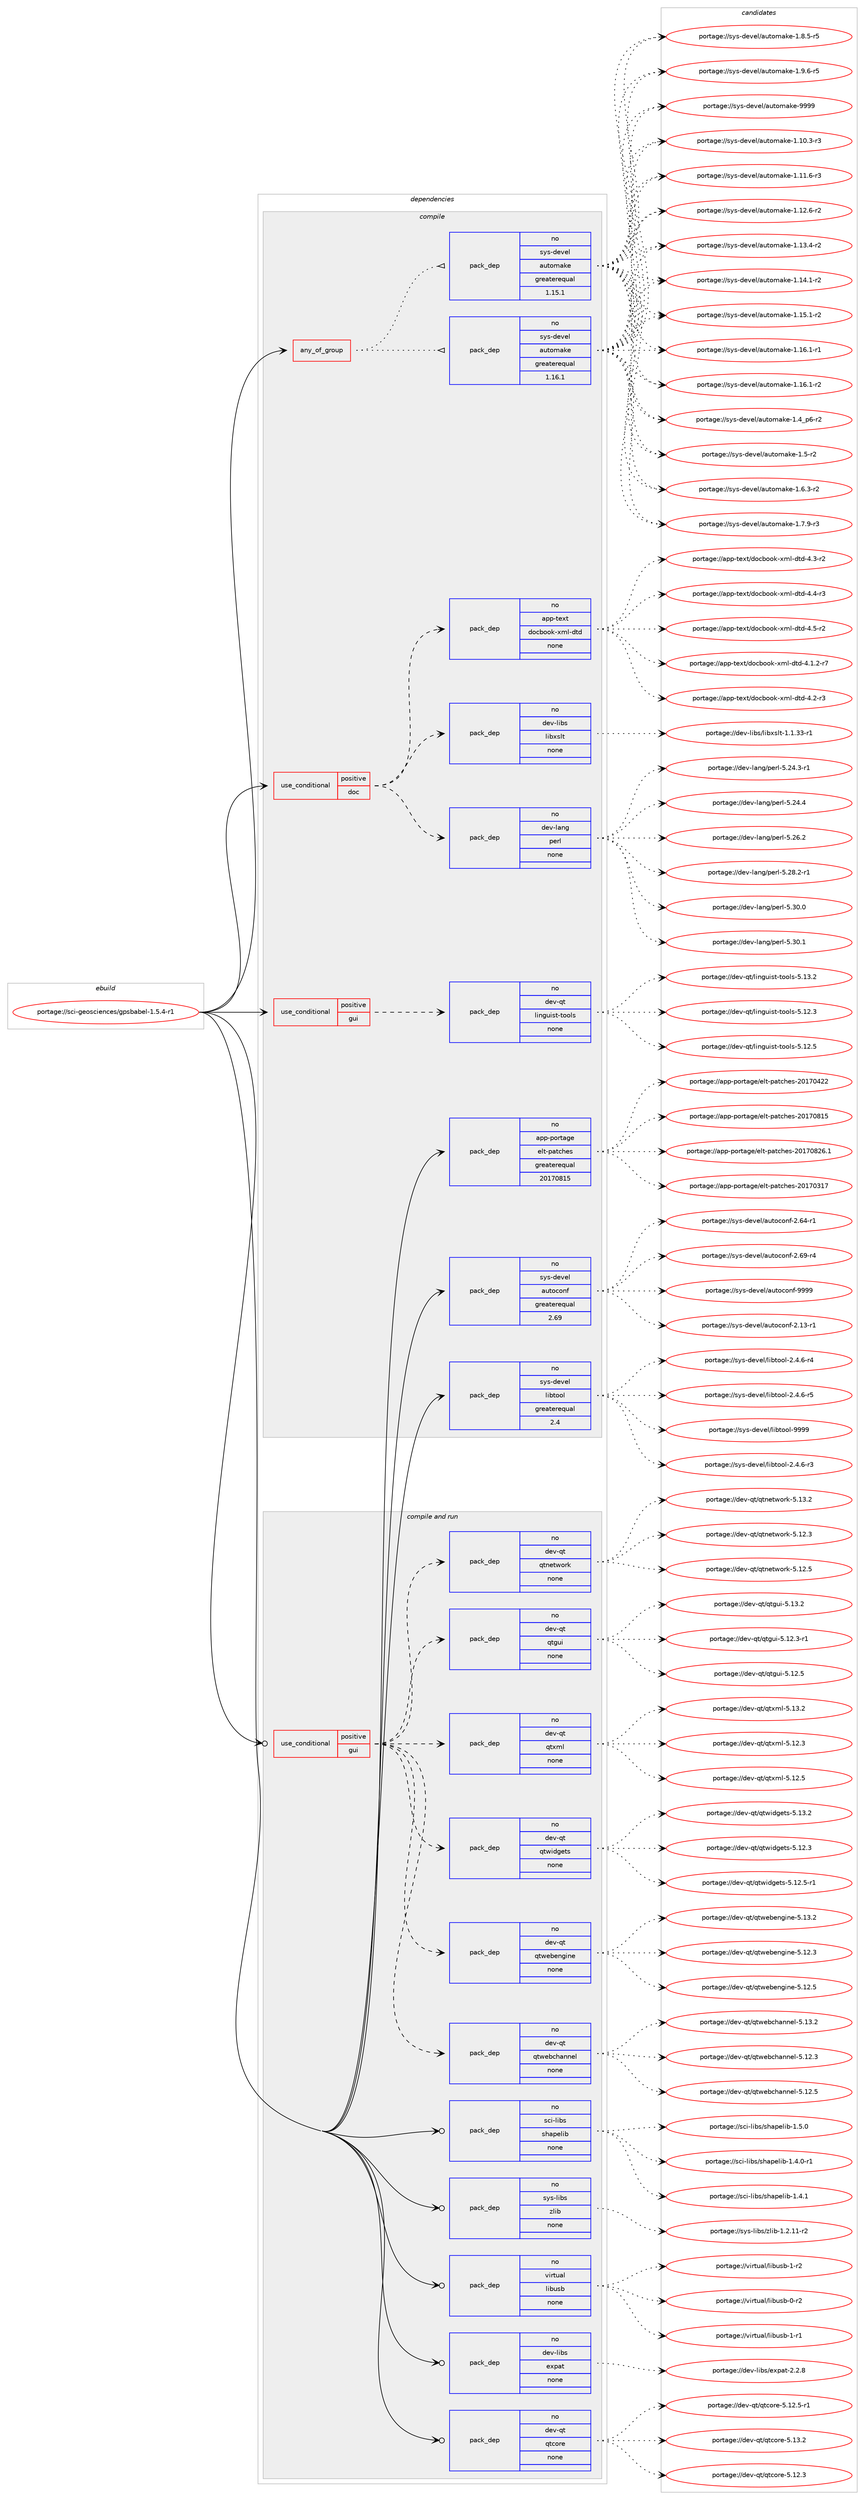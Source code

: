 digraph prolog {

# *************
# Graph options
# *************

newrank=true;
concentrate=true;
compound=true;
graph [rankdir=LR,fontname=Helvetica,fontsize=10,ranksep=1.5];#, ranksep=2.5, nodesep=0.2];
edge  [arrowhead=vee];
node  [fontname=Helvetica,fontsize=10];

# **********
# The ebuild
# **********

subgraph cluster_leftcol {
color=gray;
rank=same;
label=<<i>ebuild</i>>;
id [label="portage://sci-geosciences/gpsbabel-1.5.4-r1", color=red, width=4, href="../sci-geosciences/gpsbabel-1.5.4-r1.svg"];
}

# ****************
# The dependencies
# ****************

subgraph cluster_midcol {
color=gray;
label=<<i>dependencies</i>>;
subgraph cluster_compile {
fillcolor="#eeeeee";
style=filled;
label=<<i>compile</i>>;
subgraph any6362 {
dependency386909 [label=<<TABLE BORDER="0" CELLBORDER="1" CELLSPACING="0" CELLPADDING="4"><TR><TD CELLPADDING="10">any_of_group</TD></TR></TABLE>>, shape=none, color=red];subgraph pack284569 {
dependency386910 [label=<<TABLE BORDER="0" CELLBORDER="1" CELLSPACING="0" CELLPADDING="4" WIDTH="220"><TR><TD ROWSPAN="6" CELLPADDING="30">pack_dep</TD></TR><TR><TD WIDTH="110">no</TD></TR><TR><TD>sys-devel</TD></TR><TR><TD>automake</TD></TR><TR><TD>greaterequal</TD></TR><TR><TD>1.16.1</TD></TR></TABLE>>, shape=none, color=blue];
}
dependency386909:e -> dependency386910:w [weight=20,style="dotted",arrowhead="oinv"];
subgraph pack284570 {
dependency386911 [label=<<TABLE BORDER="0" CELLBORDER="1" CELLSPACING="0" CELLPADDING="4" WIDTH="220"><TR><TD ROWSPAN="6" CELLPADDING="30">pack_dep</TD></TR><TR><TD WIDTH="110">no</TD></TR><TR><TD>sys-devel</TD></TR><TR><TD>automake</TD></TR><TR><TD>greaterequal</TD></TR><TR><TD>1.15.1</TD></TR></TABLE>>, shape=none, color=blue];
}
dependency386909:e -> dependency386911:w [weight=20,style="dotted",arrowhead="oinv"];
}
id:e -> dependency386909:w [weight=20,style="solid",arrowhead="vee"];
subgraph cond95774 {
dependency386912 [label=<<TABLE BORDER="0" CELLBORDER="1" CELLSPACING="0" CELLPADDING="4"><TR><TD ROWSPAN="3" CELLPADDING="10">use_conditional</TD></TR><TR><TD>positive</TD></TR><TR><TD>doc</TD></TR></TABLE>>, shape=none, color=red];
subgraph pack284571 {
dependency386913 [label=<<TABLE BORDER="0" CELLBORDER="1" CELLSPACING="0" CELLPADDING="4" WIDTH="220"><TR><TD ROWSPAN="6" CELLPADDING="30">pack_dep</TD></TR><TR><TD WIDTH="110">no</TD></TR><TR><TD>app-text</TD></TR><TR><TD>docbook-xml-dtd</TD></TR><TR><TD>none</TD></TR><TR><TD></TD></TR></TABLE>>, shape=none, color=blue];
}
dependency386912:e -> dependency386913:w [weight=20,style="dashed",arrowhead="vee"];
subgraph pack284572 {
dependency386914 [label=<<TABLE BORDER="0" CELLBORDER="1" CELLSPACING="0" CELLPADDING="4" WIDTH="220"><TR><TD ROWSPAN="6" CELLPADDING="30">pack_dep</TD></TR><TR><TD WIDTH="110">no</TD></TR><TR><TD>dev-lang</TD></TR><TR><TD>perl</TD></TR><TR><TD>none</TD></TR><TR><TD></TD></TR></TABLE>>, shape=none, color=blue];
}
dependency386912:e -> dependency386914:w [weight=20,style="dashed",arrowhead="vee"];
subgraph pack284573 {
dependency386915 [label=<<TABLE BORDER="0" CELLBORDER="1" CELLSPACING="0" CELLPADDING="4" WIDTH="220"><TR><TD ROWSPAN="6" CELLPADDING="30">pack_dep</TD></TR><TR><TD WIDTH="110">no</TD></TR><TR><TD>dev-libs</TD></TR><TR><TD>libxslt</TD></TR><TR><TD>none</TD></TR><TR><TD></TD></TR></TABLE>>, shape=none, color=blue];
}
dependency386912:e -> dependency386915:w [weight=20,style="dashed",arrowhead="vee"];
}
id:e -> dependency386912:w [weight=20,style="solid",arrowhead="vee"];
subgraph cond95775 {
dependency386916 [label=<<TABLE BORDER="0" CELLBORDER="1" CELLSPACING="0" CELLPADDING="4"><TR><TD ROWSPAN="3" CELLPADDING="10">use_conditional</TD></TR><TR><TD>positive</TD></TR><TR><TD>gui</TD></TR></TABLE>>, shape=none, color=red];
subgraph pack284574 {
dependency386917 [label=<<TABLE BORDER="0" CELLBORDER="1" CELLSPACING="0" CELLPADDING="4" WIDTH="220"><TR><TD ROWSPAN="6" CELLPADDING="30">pack_dep</TD></TR><TR><TD WIDTH="110">no</TD></TR><TR><TD>dev-qt</TD></TR><TR><TD>linguist-tools</TD></TR><TR><TD>none</TD></TR><TR><TD></TD></TR></TABLE>>, shape=none, color=blue];
}
dependency386916:e -> dependency386917:w [weight=20,style="dashed",arrowhead="vee"];
}
id:e -> dependency386916:w [weight=20,style="solid",arrowhead="vee"];
subgraph pack284575 {
dependency386918 [label=<<TABLE BORDER="0" CELLBORDER="1" CELLSPACING="0" CELLPADDING="4" WIDTH="220"><TR><TD ROWSPAN="6" CELLPADDING="30">pack_dep</TD></TR><TR><TD WIDTH="110">no</TD></TR><TR><TD>app-portage</TD></TR><TR><TD>elt-patches</TD></TR><TR><TD>greaterequal</TD></TR><TR><TD>20170815</TD></TR></TABLE>>, shape=none, color=blue];
}
id:e -> dependency386918:w [weight=20,style="solid",arrowhead="vee"];
subgraph pack284576 {
dependency386919 [label=<<TABLE BORDER="0" CELLBORDER="1" CELLSPACING="0" CELLPADDING="4" WIDTH="220"><TR><TD ROWSPAN="6" CELLPADDING="30">pack_dep</TD></TR><TR><TD WIDTH="110">no</TD></TR><TR><TD>sys-devel</TD></TR><TR><TD>autoconf</TD></TR><TR><TD>greaterequal</TD></TR><TR><TD>2.69</TD></TR></TABLE>>, shape=none, color=blue];
}
id:e -> dependency386919:w [weight=20,style="solid",arrowhead="vee"];
subgraph pack284577 {
dependency386920 [label=<<TABLE BORDER="0" CELLBORDER="1" CELLSPACING="0" CELLPADDING="4" WIDTH="220"><TR><TD ROWSPAN="6" CELLPADDING="30">pack_dep</TD></TR><TR><TD WIDTH="110">no</TD></TR><TR><TD>sys-devel</TD></TR><TR><TD>libtool</TD></TR><TR><TD>greaterequal</TD></TR><TR><TD>2.4</TD></TR></TABLE>>, shape=none, color=blue];
}
id:e -> dependency386920:w [weight=20,style="solid",arrowhead="vee"];
}
subgraph cluster_compileandrun {
fillcolor="#eeeeee";
style=filled;
label=<<i>compile and run</i>>;
subgraph cond95776 {
dependency386921 [label=<<TABLE BORDER="0" CELLBORDER="1" CELLSPACING="0" CELLPADDING="4"><TR><TD ROWSPAN="3" CELLPADDING="10">use_conditional</TD></TR><TR><TD>positive</TD></TR><TR><TD>gui</TD></TR></TABLE>>, shape=none, color=red];
subgraph pack284578 {
dependency386922 [label=<<TABLE BORDER="0" CELLBORDER="1" CELLSPACING="0" CELLPADDING="4" WIDTH="220"><TR><TD ROWSPAN="6" CELLPADDING="30">pack_dep</TD></TR><TR><TD WIDTH="110">no</TD></TR><TR><TD>dev-qt</TD></TR><TR><TD>qtgui</TD></TR><TR><TD>none</TD></TR><TR><TD></TD></TR></TABLE>>, shape=none, color=blue];
}
dependency386921:e -> dependency386922:w [weight=20,style="dashed",arrowhead="vee"];
subgraph pack284579 {
dependency386923 [label=<<TABLE BORDER="0" CELLBORDER="1" CELLSPACING="0" CELLPADDING="4" WIDTH="220"><TR><TD ROWSPAN="6" CELLPADDING="30">pack_dep</TD></TR><TR><TD WIDTH="110">no</TD></TR><TR><TD>dev-qt</TD></TR><TR><TD>qtnetwork</TD></TR><TR><TD>none</TD></TR><TR><TD></TD></TR></TABLE>>, shape=none, color=blue];
}
dependency386921:e -> dependency386923:w [weight=20,style="dashed",arrowhead="vee"];
subgraph pack284580 {
dependency386924 [label=<<TABLE BORDER="0" CELLBORDER="1" CELLSPACING="0" CELLPADDING="4" WIDTH="220"><TR><TD ROWSPAN="6" CELLPADDING="30">pack_dep</TD></TR><TR><TD WIDTH="110">no</TD></TR><TR><TD>dev-qt</TD></TR><TR><TD>qtwebchannel</TD></TR><TR><TD>none</TD></TR><TR><TD></TD></TR></TABLE>>, shape=none, color=blue];
}
dependency386921:e -> dependency386924:w [weight=20,style="dashed",arrowhead="vee"];
subgraph pack284581 {
dependency386925 [label=<<TABLE BORDER="0" CELLBORDER="1" CELLSPACING="0" CELLPADDING="4" WIDTH="220"><TR><TD ROWSPAN="6" CELLPADDING="30">pack_dep</TD></TR><TR><TD WIDTH="110">no</TD></TR><TR><TD>dev-qt</TD></TR><TR><TD>qtwebengine</TD></TR><TR><TD>none</TD></TR><TR><TD></TD></TR></TABLE>>, shape=none, color=blue];
}
dependency386921:e -> dependency386925:w [weight=20,style="dashed",arrowhead="vee"];
subgraph pack284582 {
dependency386926 [label=<<TABLE BORDER="0" CELLBORDER="1" CELLSPACING="0" CELLPADDING="4" WIDTH="220"><TR><TD ROWSPAN="6" CELLPADDING="30">pack_dep</TD></TR><TR><TD WIDTH="110">no</TD></TR><TR><TD>dev-qt</TD></TR><TR><TD>qtwidgets</TD></TR><TR><TD>none</TD></TR><TR><TD></TD></TR></TABLE>>, shape=none, color=blue];
}
dependency386921:e -> dependency386926:w [weight=20,style="dashed",arrowhead="vee"];
subgraph pack284583 {
dependency386927 [label=<<TABLE BORDER="0" CELLBORDER="1" CELLSPACING="0" CELLPADDING="4" WIDTH="220"><TR><TD ROWSPAN="6" CELLPADDING="30">pack_dep</TD></TR><TR><TD WIDTH="110">no</TD></TR><TR><TD>dev-qt</TD></TR><TR><TD>qtxml</TD></TR><TR><TD>none</TD></TR><TR><TD></TD></TR></TABLE>>, shape=none, color=blue];
}
dependency386921:e -> dependency386927:w [weight=20,style="dashed",arrowhead="vee"];
}
id:e -> dependency386921:w [weight=20,style="solid",arrowhead="odotvee"];
subgraph pack284584 {
dependency386928 [label=<<TABLE BORDER="0" CELLBORDER="1" CELLSPACING="0" CELLPADDING="4" WIDTH="220"><TR><TD ROWSPAN="6" CELLPADDING="30">pack_dep</TD></TR><TR><TD WIDTH="110">no</TD></TR><TR><TD>dev-libs</TD></TR><TR><TD>expat</TD></TR><TR><TD>none</TD></TR><TR><TD></TD></TR></TABLE>>, shape=none, color=blue];
}
id:e -> dependency386928:w [weight=20,style="solid",arrowhead="odotvee"];
subgraph pack284585 {
dependency386929 [label=<<TABLE BORDER="0" CELLBORDER="1" CELLSPACING="0" CELLPADDING="4" WIDTH="220"><TR><TD ROWSPAN="6" CELLPADDING="30">pack_dep</TD></TR><TR><TD WIDTH="110">no</TD></TR><TR><TD>dev-qt</TD></TR><TR><TD>qtcore</TD></TR><TR><TD>none</TD></TR><TR><TD></TD></TR></TABLE>>, shape=none, color=blue];
}
id:e -> dependency386929:w [weight=20,style="solid",arrowhead="odotvee"];
subgraph pack284586 {
dependency386930 [label=<<TABLE BORDER="0" CELLBORDER="1" CELLSPACING="0" CELLPADDING="4" WIDTH="220"><TR><TD ROWSPAN="6" CELLPADDING="30">pack_dep</TD></TR><TR><TD WIDTH="110">no</TD></TR><TR><TD>sci-libs</TD></TR><TR><TD>shapelib</TD></TR><TR><TD>none</TD></TR><TR><TD></TD></TR></TABLE>>, shape=none, color=blue];
}
id:e -> dependency386930:w [weight=20,style="solid",arrowhead="odotvee"];
subgraph pack284587 {
dependency386931 [label=<<TABLE BORDER="0" CELLBORDER="1" CELLSPACING="0" CELLPADDING="4" WIDTH="220"><TR><TD ROWSPAN="6" CELLPADDING="30">pack_dep</TD></TR><TR><TD WIDTH="110">no</TD></TR><TR><TD>sys-libs</TD></TR><TR><TD>zlib</TD></TR><TR><TD>none</TD></TR><TR><TD></TD></TR></TABLE>>, shape=none, color=blue];
}
id:e -> dependency386931:w [weight=20,style="solid",arrowhead="odotvee"];
subgraph pack284588 {
dependency386932 [label=<<TABLE BORDER="0" CELLBORDER="1" CELLSPACING="0" CELLPADDING="4" WIDTH="220"><TR><TD ROWSPAN="6" CELLPADDING="30">pack_dep</TD></TR><TR><TD WIDTH="110">no</TD></TR><TR><TD>virtual</TD></TR><TR><TD>libusb</TD></TR><TR><TD>none</TD></TR><TR><TD></TD></TR></TABLE>>, shape=none, color=blue];
}
id:e -> dependency386932:w [weight=20,style="solid",arrowhead="odotvee"];
}
subgraph cluster_run {
fillcolor="#eeeeee";
style=filled;
label=<<i>run</i>>;
}
}

# **************
# The candidates
# **************

subgraph cluster_choices {
rank=same;
color=gray;
label=<<i>candidates</i>>;

subgraph choice284569 {
color=black;
nodesep=1;
choiceportage11512111545100101118101108479711711611110997107101454946494846514511451 [label="portage://sys-devel/automake-1.10.3-r3", color=red, width=4,href="../sys-devel/automake-1.10.3-r3.svg"];
choiceportage11512111545100101118101108479711711611110997107101454946494946544511451 [label="portage://sys-devel/automake-1.11.6-r3", color=red, width=4,href="../sys-devel/automake-1.11.6-r3.svg"];
choiceportage11512111545100101118101108479711711611110997107101454946495046544511450 [label="portage://sys-devel/automake-1.12.6-r2", color=red, width=4,href="../sys-devel/automake-1.12.6-r2.svg"];
choiceportage11512111545100101118101108479711711611110997107101454946495146524511450 [label="portage://sys-devel/automake-1.13.4-r2", color=red, width=4,href="../sys-devel/automake-1.13.4-r2.svg"];
choiceportage11512111545100101118101108479711711611110997107101454946495246494511450 [label="portage://sys-devel/automake-1.14.1-r2", color=red, width=4,href="../sys-devel/automake-1.14.1-r2.svg"];
choiceportage11512111545100101118101108479711711611110997107101454946495346494511450 [label="portage://sys-devel/automake-1.15.1-r2", color=red, width=4,href="../sys-devel/automake-1.15.1-r2.svg"];
choiceportage11512111545100101118101108479711711611110997107101454946495446494511449 [label="portage://sys-devel/automake-1.16.1-r1", color=red, width=4,href="../sys-devel/automake-1.16.1-r1.svg"];
choiceportage11512111545100101118101108479711711611110997107101454946495446494511450 [label="portage://sys-devel/automake-1.16.1-r2", color=red, width=4,href="../sys-devel/automake-1.16.1-r2.svg"];
choiceportage115121115451001011181011084797117116111109971071014549465295112544511450 [label="portage://sys-devel/automake-1.4_p6-r2", color=red, width=4,href="../sys-devel/automake-1.4_p6-r2.svg"];
choiceportage11512111545100101118101108479711711611110997107101454946534511450 [label="portage://sys-devel/automake-1.5-r2", color=red, width=4,href="../sys-devel/automake-1.5-r2.svg"];
choiceportage115121115451001011181011084797117116111109971071014549465446514511450 [label="portage://sys-devel/automake-1.6.3-r2", color=red, width=4,href="../sys-devel/automake-1.6.3-r2.svg"];
choiceportage115121115451001011181011084797117116111109971071014549465546574511451 [label="portage://sys-devel/automake-1.7.9-r3", color=red, width=4,href="../sys-devel/automake-1.7.9-r3.svg"];
choiceportage115121115451001011181011084797117116111109971071014549465646534511453 [label="portage://sys-devel/automake-1.8.5-r5", color=red, width=4,href="../sys-devel/automake-1.8.5-r5.svg"];
choiceportage115121115451001011181011084797117116111109971071014549465746544511453 [label="portage://sys-devel/automake-1.9.6-r5", color=red, width=4,href="../sys-devel/automake-1.9.6-r5.svg"];
choiceportage115121115451001011181011084797117116111109971071014557575757 [label="portage://sys-devel/automake-9999", color=red, width=4,href="../sys-devel/automake-9999.svg"];
dependency386910:e -> choiceportage11512111545100101118101108479711711611110997107101454946494846514511451:w [style=dotted,weight="100"];
dependency386910:e -> choiceportage11512111545100101118101108479711711611110997107101454946494946544511451:w [style=dotted,weight="100"];
dependency386910:e -> choiceportage11512111545100101118101108479711711611110997107101454946495046544511450:w [style=dotted,weight="100"];
dependency386910:e -> choiceportage11512111545100101118101108479711711611110997107101454946495146524511450:w [style=dotted,weight="100"];
dependency386910:e -> choiceportage11512111545100101118101108479711711611110997107101454946495246494511450:w [style=dotted,weight="100"];
dependency386910:e -> choiceportage11512111545100101118101108479711711611110997107101454946495346494511450:w [style=dotted,weight="100"];
dependency386910:e -> choiceportage11512111545100101118101108479711711611110997107101454946495446494511449:w [style=dotted,weight="100"];
dependency386910:e -> choiceportage11512111545100101118101108479711711611110997107101454946495446494511450:w [style=dotted,weight="100"];
dependency386910:e -> choiceportage115121115451001011181011084797117116111109971071014549465295112544511450:w [style=dotted,weight="100"];
dependency386910:e -> choiceportage11512111545100101118101108479711711611110997107101454946534511450:w [style=dotted,weight="100"];
dependency386910:e -> choiceportage115121115451001011181011084797117116111109971071014549465446514511450:w [style=dotted,weight="100"];
dependency386910:e -> choiceportage115121115451001011181011084797117116111109971071014549465546574511451:w [style=dotted,weight="100"];
dependency386910:e -> choiceportage115121115451001011181011084797117116111109971071014549465646534511453:w [style=dotted,weight="100"];
dependency386910:e -> choiceportage115121115451001011181011084797117116111109971071014549465746544511453:w [style=dotted,weight="100"];
dependency386910:e -> choiceportage115121115451001011181011084797117116111109971071014557575757:w [style=dotted,weight="100"];
}
subgraph choice284570 {
color=black;
nodesep=1;
choiceportage11512111545100101118101108479711711611110997107101454946494846514511451 [label="portage://sys-devel/automake-1.10.3-r3", color=red, width=4,href="../sys-devel/automake-1.10.3-r3.svg"];
choiceportage11512111545100101118101108479711711611110997107101454946494946544511451 [label="portage://sys-devel/automake-1.11.6-r3", color=red, width=4,href="../sys-devel/automake-1.11.6-r3.svg"];
choiceportage11512111545100101118101108479711711611110997107101454946495046544511450 [label="portage://sys-devel/automake-1.12.6-r2", color=red, width=4,href="../sys-devel/automake-1.12.6-r2.svg"];
choiceportage11512111545100101118101108479711711611110997107101454946495146524511450 [label="portage://sys-devel/automake-1.13.4-r2", color=red, width=4,href="../sys-devel/automake-1.13.4-r2.svg"];
choiceportage11512111545100101118101108479711711611110997107101454946495246494511450 [label="portage://sys-devel/automake-1.14.1-r2", color=red, width=4,href="../sys-devel/automake-1.14.1-r2.svg"];
choiceportage11512111545100101118101108479711711611110997107101454946495346494511450 [label="portage://sys-devel/automake-1.15.1-r2", color=red, width=4,href="../sys-devel/automake-1.15.1-r2.svg"];
choiceportage11512111545100101118101108479711711611110997107101454946495446494511449 [label="portage://sys-devel/automake-1.16.1-r1", color=red, width=4,href="../sys-devel/automake-1.16.1-r1.svg"];
choiceportage11512111545100101118101108479711711611110997107101454946495446494511450 [label="portage://sys-devel/automake-1.16.1-r2", color=red, width=4,href="../sys-devel/automake-1.16.1-r2.svg"];
choiceportage115121115451001011181011084797117116111109971071014549465295112544511450 [label="portage://sys-devel/automake-1.4_p6-r2", color=red, width=4,href="../sys-devel/automake-1.4_p6-r2.svg"];
choiceportage11512111545100101118101108479711711611110997107101454946534511450 [label="portage://sys-devel/automake-1.5-r2", color=red, width=4,href="../sys-devel/automake-1.5-r2.svg"];
choiceportage115121115451001011181011084797117116111109971071014549465446514511450 [label="portage://sys-devel/automake-1.6.3-r2", color=red, width=4,href="../sys-devel/automake-1.6.3-r2.svg"];
choiceportage115121115451001011181011084797117116111109971071014549465546574511451 [label="portage://sys-devel/automake-1.7.9-r3", color=red, width=4,href="../sys-devel/automake-1.7.9-r3.svg"];
choiceportage115121115451001011181011084797117116111109971071014549465646534511453 [label="portage://sys-devel/automake-1.8.5-r5", color=red, width=4,href="../sys-devel/automake-1.8.5-r5.svg"];
choiceportage115121115451001011181011084797117116111109971071014549465746544511453 [label="portage://sys-devel/automake-1.9.6-r5", color=red, width=4,href="../sys-devel/automake-1.9.6-r5.svg"];
choiceportage115121115451001011181011084797117116111109971071014557575757 [label="portage://sys-devel/automake-9999", color=red, width=4,href="../sys-devel/automake-9999.svg"];
dependency386911:e -> choiceportage11512111545100101118101108479711711611110997107101454946494846514511451:w [style=dotted,weight="100"];
dependency386911:e -> choiceportage11512111545100101118101108479711711611110997107101454946494946544511451:w [style=dotted,weight="100"];
dependency386911:e -> choiceportage11512111545100101118101108479711711611110997107101454946495046544511450:w [style=dotted,weight="100"];
dependency386911:e -> choiceportage11512111545100101118101108479711711611110997107101454946495146524511450:w [style=dotted,weight="100"];
dependency386911:e -> choiceportage11512111545100101118101108479711711611110997107101454946495246494511450:w [style=dotted,weight="100"];
dependency386911:e -> choiceportage11512111545100101118101108479711711611110997107101454946495346494511450:w [style=dotted,weight="100"];
dependency386911:e -> choiceportage11512111545100101118101108479711711611110997107101454946495446494511449:w [style=dotted,weight="100"];
dependency386911:e -> choiceportage11512111545100101118101108479711711611110997107101454946495446494511450:w [style=dotted,weight="100"];
dependency386911:e -> choiceportage115121115451001011181011084797117116111109971071014549465295112544511450:w [style=dotted,weight="100"];
dependency386911:e -> choiceportage11512111545100101118101108479711711611110997107101454946534511450:w [style=dotted,weight="100"];
dependency386911:e -> choiceportage115121115451001011181011084797117116111109971071014549465446514511450:w [style=dotted,weight="100"];
dependency386911:e -> choiceportage115121115451001011181011084797117116111109971071014549465546574511451:w [style=dotted,weight="100"];
dependency386911:e -> choiceportage115121115451001011181011084797117116111109971071014549465646534511453:w [style=dotted,weight="100"];
dependency386911:e -> choiceportage115121115451001011181011084797117116111109971071014549465746544511453:w [style=dotted,weight="100"];
dependency386911:e -> choiceportage115121115451001011181011084797117116111109971071014557575757:w [style=dotted,weight="100"];
}
subgraph choice284571 {
color=black;
nodesep=1;
choiceportage971121124511610112011647100111999811111110745120109108451001161004552464946504511455 [label="portage://app-text/docbook-xml-dtd-4.1.2-r7", color=red, width=4,href="../app-text/docbook-xml-dtd-4.1.2-r7.svg"];
choiceportage97112112451161011201164710011199981111111074512010910845100116100455246504511451 [label="portage://app-text/docbook-xml-dtd-4.2-r3", color=red, width=4,href="../app-text/docbook-xml-dtd-4.2-r3.svg"];
choiceportage97112112451161011201164710011199981111111074512010910845100116100455246514511450 [label="portage://app-text/docbook-xml-dtd-4.3-r2", color=red, width=4,href="../app-text/docbook-xml-dtd-4.3-r2.svg"];
choiceportage97112112451161011201164710011199981111111074512010910845100116100455246524511451 [label="portage://app-text/docbook-xml-dtd-4.4-r3", color=red, width=4,href="../app-text/docbook-xml-dtd-4.4-r3.svg"];
choiceportage97112112451161011201164710011199981111111074512010910845100116100455246534511450 [label="portage://app-text/docbook-xml-dtd-4.5-r2", color=red, width=4,href="../app-text/docbook-xml-dtd-4.5-r2.svg"];
dependency386913:e -> choiceportage971121124511610112011647100111999811111110745120109108451001161004552464946504511455:w [style=dotted,weight="100"];
dependency386913:e -> choiceportage97112112451161011201164710011199981111111074512010910845100116100455246504511451:w [style=dotted,weight="100"];
dependency386913:e -> choiceportage97112112451161011201164710011199981111111074512010910845100116100455246514511450:w [style=dotted,weight="100"];
dependency386913:e -> choiceportage97112112451161011201164710011199981111111074512010910845100116100455246524511451:w [style=dotted,weight="100"];
dependency386913:e -> choiceportage97112112451161011201164710011199981111111074512010910845100116100455246534511450:w [style=dotted,weight="100"];
}
subgraph choice284572 {
color=black;
nodesep=1;
choiceportage100101118451089711010347112101114108455346505246514511449 [label="portage://dev-lang/perl-5.24.3-r1", color=red, width=4,href="../dev-lang/perl-5.24.3-r1.svg"];
choiceportage10010111845108971101034711210111410845534650524652 [label="portage://dev-lang/perl-5.24.4", color=red, width=4,href="../dev-lang/perl-5.24.4.svg"];
choiceportage10010111845108971101034711210111410845534650544650 [label="portage://dev-lang/perl-5.26.2", color=red, width=4,href="../dev-lang/perl-5.26.2.svg"];
choiceportage100101118451089711010347112101114108455346505646504511449 [label="portage://dev-lang/perl-5.28.2-r1", color=red, width=4,href="../dev-lang/perl-5.28.2-r1.svg"];
choiceportage10010111845108971101034711210111410845534651484648 [label="portage://dev-lang/perl-5.30.0", color=red, width=4,href="../dev-lang/perl-5.30.0.svg"];
choiceportage10010111845108971101034711210111410845534651484649 [label="portage://dev-lang/perl-5.30.1", color=red, width=4,href="../dev-lang/perl-5.30.1.svg"];
dependency386914:e -> choiceportage100101118451089711010347112101114108455346505246514511449:w [style=dotted,weight="100"];
dependency386914:e -> choiceportage10010111845108971101034711210111410845534650524652:w [style=dotted,weight="100"];
dependency386914:e -> choiceportage10010111845108971101034711210111410845534650544650:w [style=dotted,weight="100"];
dependency386914:e -> choiceportage100101118451089711010347112101114108455346505646504511449:w [style=dotted,weight="100"];
dependency386914:e -> choiceportage10010111845108971101034711210111410845534651484648:w [style=dotted,weight="100"];
dependency386914:e -> choiceportage10010111845108971101034711210111410845534651484649:w [style=dotted,weight="100"];
}
subgraph choice284573 {
color=black;
nodesep=1;
choiceportage10010111845108105981154710810598120115108116454946494651514511449 [label="portage://dev-libs/libxslt-1.1.33-r1", color=red, width=4,href="../dev-libs/libxslt-1.1.33-r1.svg"];
dependency386915:e -> choiceportage10010111845108105981154710810598120115108116454946494651514511449:w [style=dotted,weight="100"];
}
subgraph choice284574 {
color=black;
nodesep=1;
choiceportage10010111845113116471081051101031171051151164511611111110811545534649504651 [label="portage://dev-qt/linguist-tools-5.12.3", color=red, width=4,href="../dev-qt/linguist-tools-5.12.3.svg"];
choiceportage10010111845113116471081051101031171051151164511611111110811545534649504653 [label="portage://dev-qt/linguist-tools-5.12.5", color=red, width=4,href="../dev-qt/linguist-tools-5.12.5.svg"];
choiceportage10010111845113116471081051101031171051151164511611111110811545534649514650 [label="portage://dev-qt/linguist-tools-5.13.2", color=red, width=4,href="../dev-qt/linguist-tools-5.13.2.svg"];
dependency386917:e -> choiceportage10010111845113116471081051101031171051151164511611111110811545534649504651:w [style=dotted,weight="100"];
dependency386917:e -> choiceportage10010111845113116471081051101031171051151164511611111110811545534649504653:w [style=dotted,weight="100"];
dependency386917:e -> choiceportage10010111845113116471081051101031171051151164511611111110811545534649514650:w [style=dotted,weight="100"];
}
subgraph choice284575 {
color=black;
nodesep=1;
choiceportage97112112451121111141169710310147101108116451129711699104101115455048495548514955 [label="portage://app-portage/elt-patches-20170317", color=red, width=4,href="../app-portage/elt-patches-20170317.svg"];
choiceportage97112112451121111141169710310147101108116451129711699104101115455048495548525050 [label="portage://app-portage/elt-patches-20170422", color=red, width=4,href="../app-portage/elt-patches-20170422.svg"];
choiceportage97112112451121111141169710310147101108116451129711699104101115455048495548564953 [label="portage://app-portage/elt-patches-20170815", color=red, width=4,href="../app-portage/elt-patches-20170815.svg"];
choiceportage971121124511211111411697103101471011081164511297116991041011154550484955485650544649 [label="portage://app-portage/elt-patches-20170826.1", color=red, width=4,href="../app-portage/elt-patches-20170826.1.svg"];
dependency386918:e -> choiceportage97112112451121111141169710310147101108116451129711699104101115455048495548514955:w [style=dotted,weight="100"];
dependency386918:e -> choiceportage97112112451121111141169710310147101108116451129711699104101115455048495548525050:w [style=dotted,weight="100"];
dependency386918:e -> choiceportage97112112451121111141169710310147101108116451129711699104101115455048495548564953:w [style=dotted,weight="100"];
dependency386918:e -> choiceportage971121124511211111411697103101471011081164511297116991041011154550484955485650544649:w [style=dotted,weight="100"];
}
subgraph choice284576 {
color=black;
nodesep=1;
choiceportage1151211154510010111810110847971171161119911111010245504649514511449 [label="portage://sys-devel/autoconf-2.13-r1", color=red, width=4,href="../sys-devel/autoconf-2.13-r1.svg"];
choiceportage1151211154510010111810110847971171161119911111010245504654524511449 [label="portage://sys-devel/autoconf-2.64-r1", color=red, width=4,href="../sys-devel/autoconf-2.64-r1.svg"];
choiceportage1151211154510010111810110847971171161119911111010245504654574511452 [label="portage://sys-devel/autoconf-2.69-r4", color=red, width=4,href="../sys-devel/autoconf-2.69-r4.svg"];
choiceportage115121115451001011181011084797117116111991111101024557575757 [label="portage://sys-devel/autoconf-9999", color=red, width=4,href="../sys-devel/autoconf-9999.svg"];
dependency386919:e -> choiceportage1151211154510010111810110847971171161119911111010245504649514511449:w [style=dotted,weight="100"];
dependency386919:e -> choiceportage1151211154510010111810110847971171161119911111010245504654524511449:w [style=dotted,weight="100"];
dependency386919:e -> choiceportage1151211154510010111810110847971171161119911111010245504654574511452:w [style=dotted,weight="100"];
dependency386919:e -> choiceportage115121115451001011181011084797117116111991111101024557575757:w [style=dotted,weight="100"];
}
subgraph choice284577 {
color=black;
nodesep=1;
choiceportage1151211154510010111810110847108105981161111111084550465246544511451 [label="portage://sys-devel/libtool-2.4.6-r3", color=red, width=4,href="../sys-devel/libtool-2.4.6-r3.svg"];
choiceportage1151211154510010111810110847108105981161111111084550465246544511452 [label="portage://sys-devel/libtool-2.4.6-r4", color=red, width=4,href="../sys-devel/libtool-2.4.6-r4.svg"];
choiceportage1151211154510010111810110847108105981161111111084550465246544511453 [label="portage://sys-devel/libtool-2.4.6-r5", color=red, width=4,href="../sys-devel/libtool-2.4.6-r5.svg"];
choiceportage1151211154510010111810110847108105981161111111084557575757 [label="portage://sys-devel/libtool-9999", color=red, width=4,href="../sys-devel/libtool-9999.svg"];
dependency386920:e -> choiceportage1151211154510010111810110847108105981161111111084550465246544511451:w [style=dotted,weight="100"];
dependency386920:e -> choiceportage1151211154510010111810110847108105981161111111084550465246544511452:w [style=dotted,weight="100"];
dependency386920:e -> choiceportage1151211154510010111810110847108105981161111111084550465246544511453:w [style=dotted,weight="100"];
dependency386920:e -> choiceportage1151211154510010111810110847108105981161111111084557575757:w [style=dotted,weight="100"];
}
subgraph choice284578 {
color=black;
nodesep=1;
choiceportage1001011184511311647113116103117105455346495046514511449 [label="portage://dev-qt/qtgui-5.12.3-r1", color=red, width=4,href="../dev-qt/qtgui-5.12.3-r1.svg"];
choiceportage100101118451131164711311610311710545534649504653 [label="portage://dev-qt/qtgui-5.12.5", color=red, width=4,href="../dev-qt/qtgui-5.12.5.svg"];
choiceportage100101118451131164711311610311710545534649514650 [label="portage://dev-qt/qtgui-5.13.2", color=red, width=4,href="../dev-qt/qtgui-5.13.2.svg"];
dependency386922:e -> choiceportage1001011184511311647113116103117105455346495046514511449:w [style=dotted,weight="100"];
dependency386922:e -> choiceportage100101118451131164711311610311710545534649504653:w [style=dotted,weight="100"];
dependency386922:e -> choiceportage100101118451131164711311610311710545534649514650:w [style=dotted,weight="100"];
}
subgraph choice284579 {
color=black;
nodesep=1;
choiceportage100101118451131164711311611010111611911111410745534649504651 [label="portage://dev-qt/qtnetwork-5.12.3", color=red, width=4,href="../dev-qt/qtnetwork-5.12.3.svg"];
choiceportage100101118451131164711311611010111611911111410745534649504653 [label="portage://dev-qt/qtnetwork-5.12.5", color=red, width=4,href="../dev-qt/qtnetwork-5.12.5.svg"];
choiceportage100101118451131164711311611010111611911111410745534649514650 [label="portage://dev-qt/qtnetwork-5.13.2", color=red, width=4,href="../dev-qt/qtnetwork-5.13.2.svg"];
dependency386923:e -> choiceportage100101118451131164711311611010111611911111410745534649504651:w [style=dotted,weight="100"];
dependency386923:e -> choiceportage100101118451131164711311611010111611911111410745534649504653:w [style=dotted,weight="100"];
dependency386923:e -> choiceportage100101118451131164711311611010111611911111410745534649514650:w [style=dotted,weight="100"];
}
subgraph choice284580 {
color=black;
nodesep=1;
choiceportage100101118451131164711311611910198991049711011010110845534649504651 [label="portage://dev-qt/qtwebchannel-5.12.3", color=red, width=4,href="../dev-qt/qtwebchannel-5.12.3.svg"];
choiceportage100101118451131164711311611910198991049711011010110845534649504653 [label="portage://dev-qt/qtwebchannel-5.12.5", color=red, width=4,href="../dev-qt/qtwebchannel-5.12.5.svg"];
choiceportage100101118451131164711311611910198991049711011010110845534649514650 [label="portage://dev-qt/qtwebchannel-5.13.2", color=red, width=4,href="../dev-qt/qtwebchannel-5.13.2.svg"];
dependency386924:e -> choiceportage100101118451131164711311611910198991049711011010110845534649504651:w [style=dotted,weight="100"];
dependency386924:e -> choiceportage100101118451131164711311611910198991049711011010110845534649504653:w [style=dotted,weight="100"];
dependency386924:e -> choiceportage100101118451131164711311611910198991049711011010110845534649514650:w [style=dotted,weight="100"];
}
subgraph choice284581 {
color=black;
nodesep=1;
choiceportage10010111845113116471131161191019810111010310511010145534649504651 [label="portage://dev-qt/qtwebengine-5.12.3", color=red, width=4,href="../dev-qt/qtwebengine-5.12.3.svg"];
choiceportage10010111845113116471131161191019810111010310511010145534649504653 [label="portage://dev-qt/qtwebengine-5.12.5", color=red, width=4,href="../dev-qt/qtwebengine-5.12.5.svg"];
choiceportage10010111845113116471131161191019810111010310511010145534649514650 [label="portage://dev-qt/qtwebengine-5.13.2", color=red, width=4,href="../dev-qt/qtwebengine-5.13.2.svg"];
dependency386925:e -> choiceportage10010111845113116471131161191019810111010310511010145534649504651:w [style=dotted,weight="100"];
dependency386925:e -> choiceportage10010111845113116471131161191019810111010310511010145534649504653:w [style=dotted,weight="100"];
dependency386925:e -> choiceportage10010111845113116471131161191019810111010310511010145534649514650:w [style=dotted,weight="100"];
}
subgraph choice284582 {
color=black;
nodesep=1;
choiceportage100101118451131164711311611910510010310111611545534649504651 [label="portage://dev-qt/qtwidgets-5.12.3", color=red, width=4,href="../dev-qt/qtwidgets-5.12.3.svg"];
choiceportage1001011184511311647113116119105100103101116115455346495046534511449 [label="portage://dev-qt/qtwidgets-5.12.5-r1", color=red, width=4,href="../dev-qt/qtwidgets-5.12.5-r1.svg"];
choiceportage100101118451131164711311611910510010310111611545534649514650 [label="portage://dev-qt/qtwidgets-5.13.2", color=red, width=4,href="../dev-qt/qtwidgets-5.13.2.svg"];
dependency386926:e -> choiceportage100101118451131164711311611910510010310111611545534649504651:w [style=dotted,weight="100"];
dependency386926:e -> choiceportage1001011184511311647113116119105100103101116115455346495046534511449:w [style=dotted,weight="100"];
dependency386926:e -> choiceportage100101118451131164711311611910510010310111611545534649514650:w [style=dotted,weight="100"];
}
subgraph choice284583 {
color=black;
nodesep=1;
choiceportage100101118451131164711311612010910845534649504651 [label="portage://dev-qt/qtxml-5.12.3", color=red, width=4,href="../dev-qt/qtxml-5.12.3.svg"];
choiceportage100101118451131164711311612010910845534649504653 [label="portage://dev-qt/qtxml-5.12.5", color=red, width=4,href="../dev-qt/qtxml-5.12.5.svg"];
choiceportage100101118451131164711311612010910845534649514650 [label="portage://dev-qt/qtxml-5.13.2", color=red, width=4,href="../dev-qt/qtxml-5.13.2.svg"];
dependency386927:e -> choiceportage100101118451131164711311612010910845534649504651:w [style=dotted,weight="100"];
dependency386927:e -> choiceportage100101118451131164711311612010910845534649504653:w [style=dotted,weight="100"];
dependency386927:e -> choiceportage100101118451131164711311612010910845534649514650:w [style=dotted,weight="100"];
}
subgraph choice284584 {
color=black;
nodesep=1;
choiceportage10010111845108105981154710112011297116455046504656 [label="portage://dev-libs/expat-2.2.8", color=red, width=4,href="../dev-libs/expat-2.2.8.svg"];
dependency386928:e -> choiceportage10010111845108105981154710112011297116455046504656:w [style=dotted,weight="100"];
}
subgraph choice284585 {
color=black;
nodesep=1;
choiceportage10010111845113116471131169911111410145534649504651 [label="portage://dev-qt/qtcore-5.12.3", color=red, width=4,href="../dev-qt/qtcore-5.12.3.svg"];
choiceportage100101118451131164711311699111114101455346495046534511449 [label="portage://dev-qt/qtcore-5.12.5-r1", color=red, width=4,href="../dev-qt/qtcore-5.12.5-r1.svg"];
choiceportage10010111845113116471131169911111410145534649514650 [label="portage://dev-qt/qtcore-5.13.2", color=red, width=4,href="../dev-qt/qtcore-5.13.2.svg"];
dependency386929:e -> choiceportage10010111845113116471131169911111410145534649504651:w [style=dotted,weight="100"];
dependency386929:e -> choiceportage100101118451131164711311699111114101455346495046534511449:w [style=dotted,weight="100"];
dependency386929:e -> choiceportage10010111845113116471131169911111410145534649514650:w [style=dotted,weight="100"];
}
subgraph choice284586 {
color=black;
nodesep=1;
choiceportage1159910545108105981154711510497112101108105984549465246484511449 [label="portage://sci-libs/shapelib-1.4.0-r1", color=red, width=4,href="../sci-libs/shapelib-1.4.0-r1.svg"];
choiceportage115991054510810598115471151049711210110810598454946524649 [label="portage://sci-libs/shapelib-1.4.1", color=red, width=4,href="../sci-libs/shapelib-1.4.1.svg"];
choiceportage115991054510810598115471151049711210110810598454946534648 [label="portage://sci-libs/shapelib-1.5.0", color=red, width=4,href="../sci-libs/shapelib-1.5.0.svg"];
dependency386930:e -> choiceportage1159910545108105981154711510497112101108105984549465246484511449:w [style=dotted,weight="100"];
dependency386930:e -> choiceportage115991054510810598115471151049711210110810598454946524649:w [style=dotted,weight="100"];
dependency386930:e -> choiceportage115991054510810598115471151049711210110810598454946534648:w [style=dotted,weight="100"];
}
subgraph choice284587 {
color=black;
nodesep=1;
choiceportage11512111545108105981154712210810598454946504649494511450 [label="portage://sys-libs/zlib-1.2.11-r2", color=red, width=4,href="../sys-libs/zlib-1.2.11-r2.svg"];
dependency386931:e -> choiceportage11512111545108105981154712210810598454946504649494511450:w [style=dotted,weight="100"];
}
subgraph choice284588 {
color=black;
nodesep=1;
choiceportage1181051141161179710847108105981171159845484511450 [label="portage://virtual/libusb-0-r2", color=red, width=4,href="../virtual/libusb-0-r2.svg"];
choiceportage1181051141161179710847108105981171159845494511449 [label="portage://virtual/libusb-1-r1", color=red, width=4,href="../virtual/libusb-1-r1.svg"];
choiceportage1181051141161179710847108105981171159845494511450 [label="portage://virtual/libusb-1-r2", color=red, width=4,href="../virtual/libusb-1-r2.svg"];
dependency386932:e -> choiceportage1181051141161179710847108105981171159845484511450:w [style=dotted,weight="100"];
dependency386932:e -> choiceportage1181051141161179710847108105981171159845494511449:w [style=dotted,weight="100"];
dependency386932:e -> choiceportage1181051141161179710847108105981171159845494511450:w [style=dotted,weight="100"];
}
}

}
